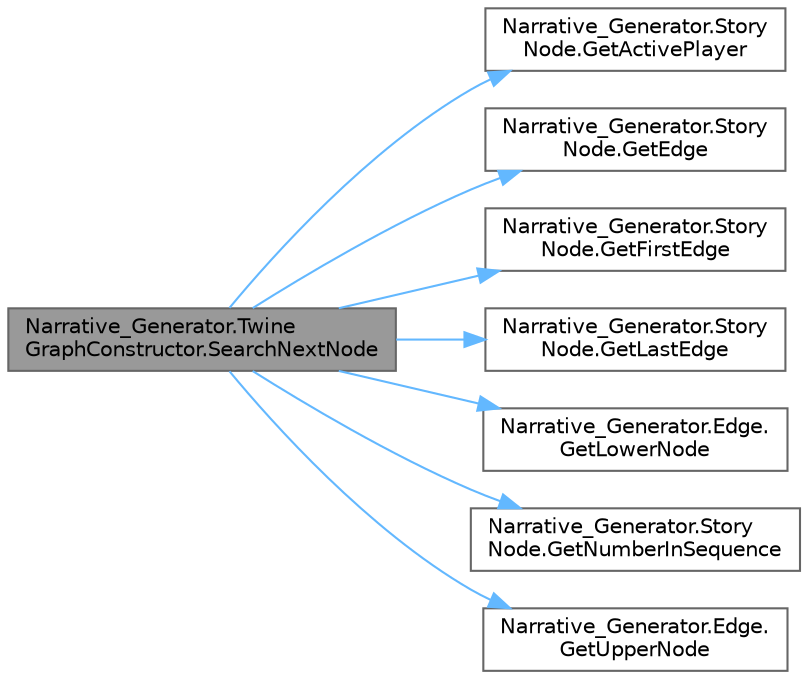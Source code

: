 digraph "Narrative_Generator.TwineGraphConstructor.SearchNextNode"
{
 // LATEX_PDF_SIZE
  bgcolor="transparent";
  edge [fontname=Helvetica,fontsize=10,labelfontname=Helvetica,labelfontsize=10];
  node [fontname=Helvetica,fontsize=10,shape=box,height=0.2,width=0.4];
  rankdir="LR";
  Node1 [label="Narrative_Generator.Twine\lGraphConstructor.SearchNextNode",height=0.2,width=0.4,color="gray40", fillcolor="grey60", style="filled", fontcolor="black",tooltip="Method for finding the next node in which the right to act is passed to the player."];
  Node1 -> Node2 [color="steelblue1",style="solid"];
  Node2 [label="Narrative_Generator.Story\lNode.GetActivePlayer",height=0.2,width=0.4,color="grey40", fillcolor="white", style="filled",URL="$class_narrative___generator_1_1_story_node.html#afff95dd2a4192c3088c243f8c23302e4",tooltip="Returns the player's activity status in the state stored by this node."];
  Node1 -> Node3 [color="steelblue1",style="solid"];
  Node3 [label="Narrative_Generator.Story\lNode.GetEdge",height=0.2,width=0.4,color="grey40", fillcolor="white", style="filled",URL="$class_narrative___generator_1_1_story_node.html#a75f2c93d3724997297d8311f2c715399",tooltip="Returns the specified edge from the list of edges connected to the this node."];
  Node1 -> Node4 [color="steelblue1",style="solid"];
  Node4 [label="Narrative_Generator.Story\lNode.GetFirstEdge",height=0.2,width=0.4,color="grey40", fillcolor="white", style="filled",URL="$class_narrative___generator_1_1_story_node.html#a9e010bf5ca4801abde5e47eb8c9988a8",tooltip="Returns the first edge from a list of all edges connected to the this node."];
  Node1 -> Node5 [color="steelblue1",style="solid"];
  Node5 [label="Narrative_Generator.Story\lNode.GetLastEdge",height=0.2,width=0.4,color="grey40", fillcolor="white", style="filled",URL="$class_narrative___generator_1_1_story_node.html#a5c6172671b9fe780c0fce4befd03234e",tooltip="Returns the last edge from a list of all edges connected to the this node."];
  Node1 -> Node6 [color="steelblue1",style="solid"];
  Node6 [label="Narrative_Generator.Edge.\lGetLowerNode",height=0.2,width=0.4,color="grey40", fillcolor="white", style="filled",URL="$class_narrative___generator_1_1_edge.html#aab549aff7f3d2a7181902be614cdcc61",tooltip="This method returns the node attached to the bottom vertex of this edge."];
  Node1 -> Node7 [color="steelblue1",style="solid"];
  Node7 [label="Narrative_Generator.Story\lNode.GetNumberInSequence",height=0.2,width=0.4,color="grey40", fillcolor="white", style="filled",URL="$class_narrative___generator_1_1_story_node.html#a2343338ef2f1461d7c3af6e54d7f5d9f",tooltip="Returns the sequence number of this node."];
  Node1 -> Node8 [color="steelblue1",style="solid"];
  Node8 [label="Narrative_Generator.Edge.\lGetUpperNode",height=0.2,width=0.4,color="grey40", fillcolor="white", style="filled",URL="$class_narrative___generator_1_1_edge.html#a53ec80be25b5c5ddcd633e5d1916e98c",tooltip="This method returns the node attached to the top vertex of this edge."];
}
